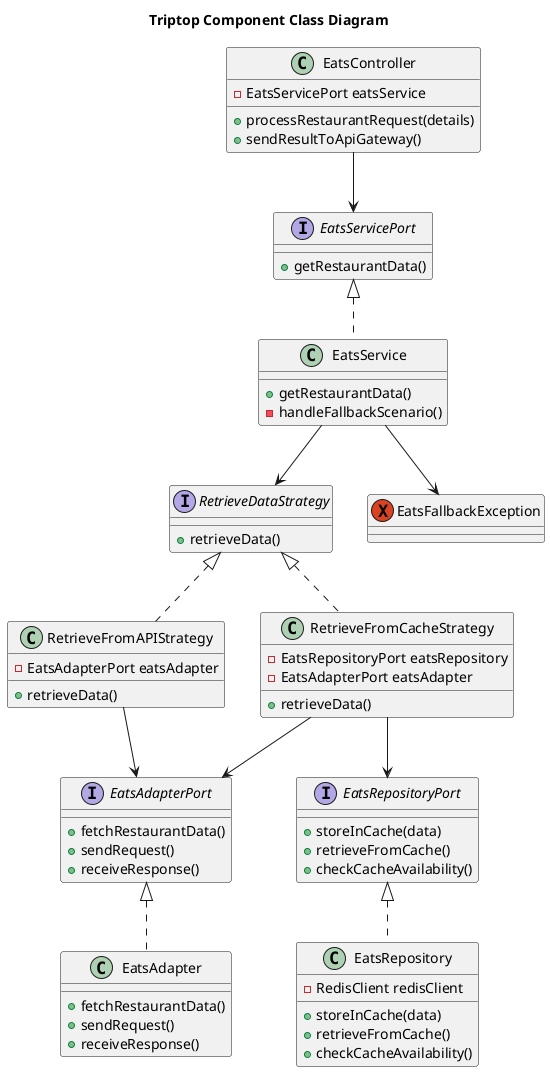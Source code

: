 @startuml

title Triptop Component Class Diagram

interface EatsServicePort {
  + getRestaurantData()
}

interface EatsAdapterPort {
  + fetchRestaurantData()
  + sendRequest()
  + receiveResponse()
}

interface RetrieveDataStrategy {
   + retrieveData()
}

class RetrieveFromCacheStrategy implements RetrieveDataStrategy {
    - EatsRepositoryPort eatsRepository
    - EatsAdapterPort eatsAdapter
    + retrieveData()
}

class RetrieveFromAPIStrategy implements RetrieveDataStrategy {
    - EatsAdapterPort eatsAdapter
    + retrieveData()
}

class EatsService implements EatsServicePort {
  + getRestaurantData()
  - handleFallbackScenario()
}

interface EatsRepositoryPort {
  + storeInCache(data)
  + retrieveFromCache()
  + checkCacheAvailability()
}

class EatsRepository implements EatsRepositoryPort {
  - RedisClient redisClient
  + storeInCache(data)
  + retrieveFromCache()
  + checkCacheAvailability()
}

class EatsAdapter implements EatsAdapterPort {
  + fetchRestaurantData()
  + sendRequest()
  + receiveResponse()
}

class EatsController {
  - EatsServicePort eatsService
  + processRestaurantRequest(details)
  + sendResultToApiGateway()
}

Exception EatsFallbackException {
}

EatsController --> EatsServicePort
EatsService --> RetrieveDataStrategy
EatsService --> EatsFallbackException
RetrieveFromCacheStrategy --> EatsRepositoryPort
RetrieveFromCacheStrategy --> EatsAdapterPort
RetrieveFromAPIStrategy --> EatsAdapterPort

@enduml
